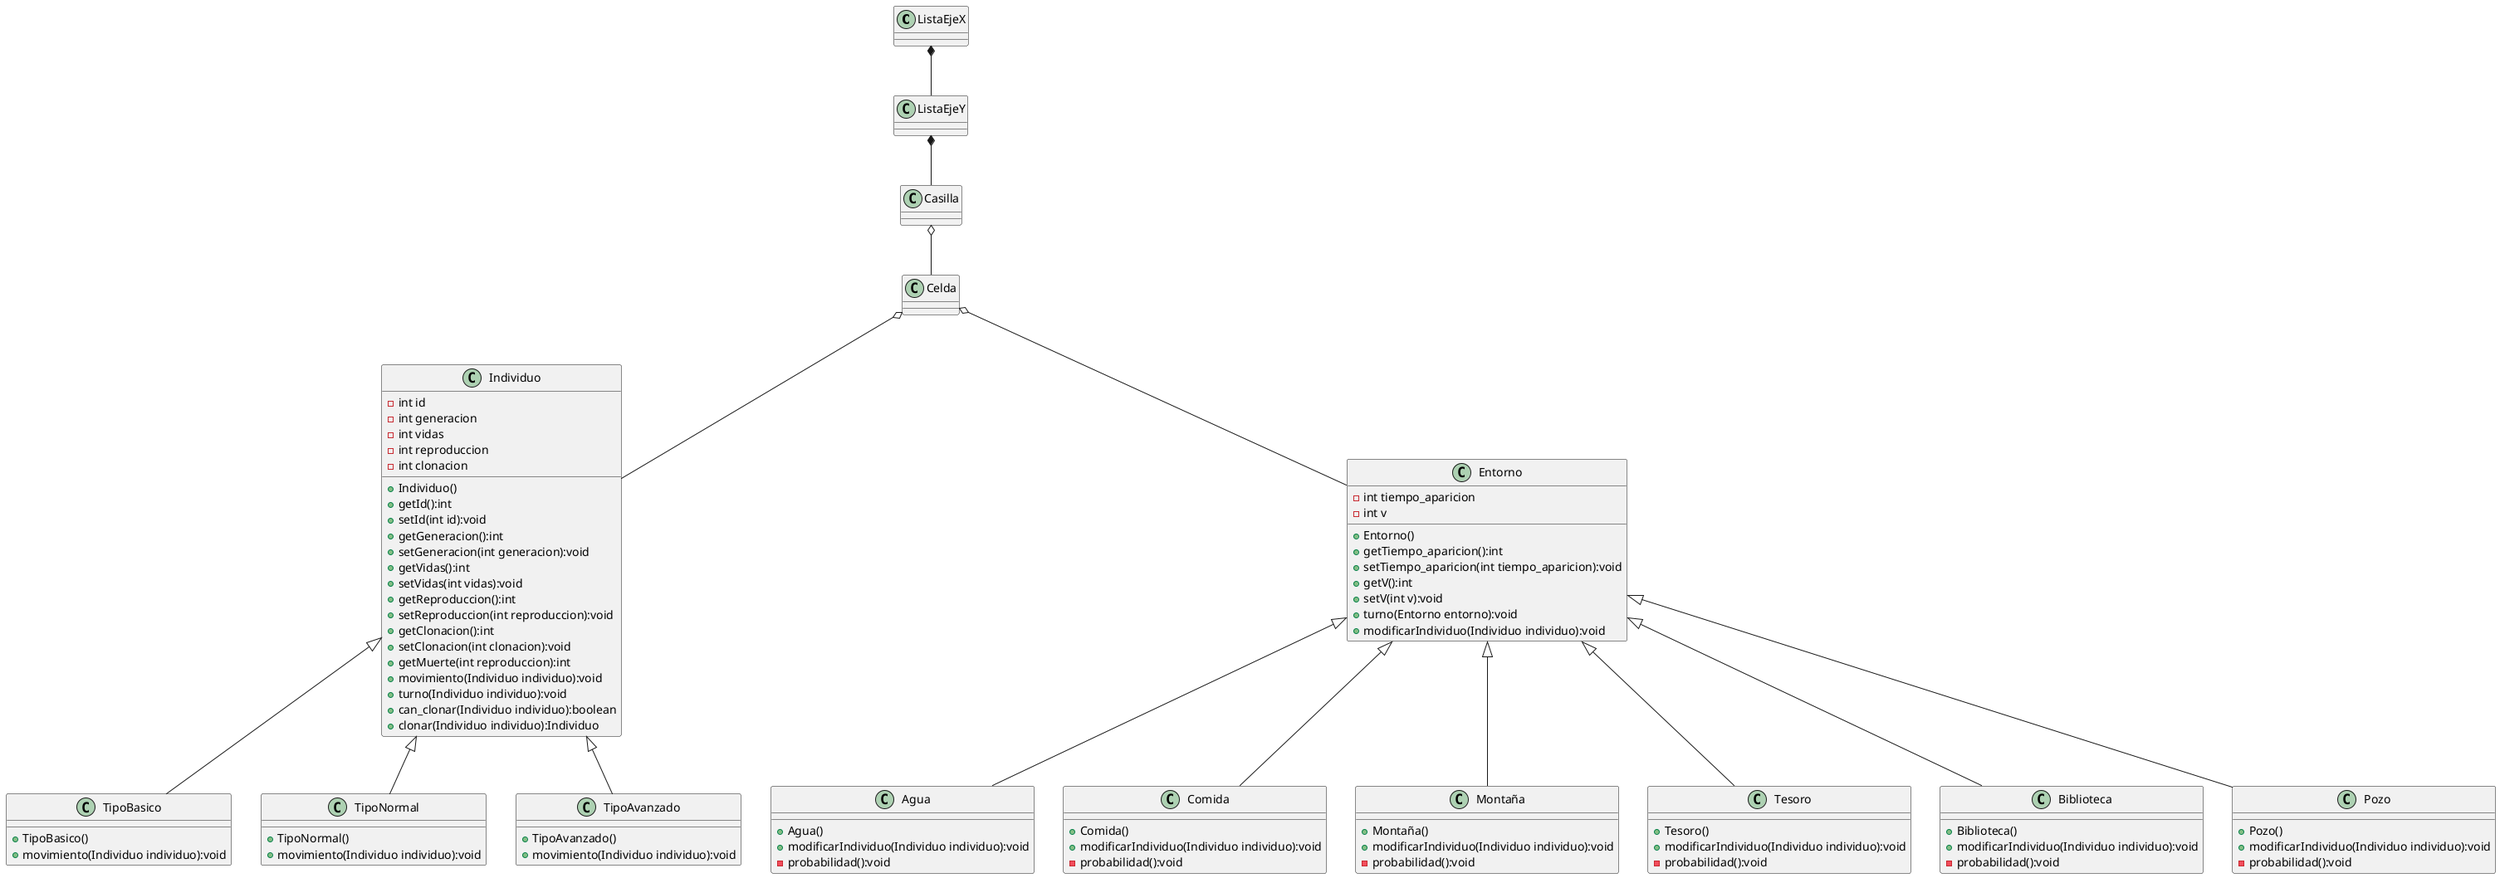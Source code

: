 @startuml
'https://plantuml.com/class-diagram

class ListaEjeX {
}

class ListaEjeY {
}

class Casilla {

}

class Celda {

}

class Individuo {
- int id
- int generacion
- int vidas
- int reproduccion
- int clonacion
+ Individuo()
+ getId():int
+ setId(int id):void
+ getGeneracion():int
+ setGeneracion(int generacion):void
+ getVidas():int
+ setVidas(int vidas):void
+ getReproduccion():int
+ setReproduccion(int reproduccion):void
+ getClonacion():int
+ setClonacion(int clonacion):void
+ getMuerte(int reproduccion):int
+ movimiento(Individuo individuo):void
+ turno(Individuo individuo):void
+ can_clonar(Individuo individuo):boolean
+ clonar(Individuo individuo):Individuo
}

class TipoBasico {
+ TipoBasico()
+ movimiento(Individuo individuo):void
}

class TipoNormal {
+ TipoNormal()
+ movimiento(Individuo individuo):void
}

class TipoAvanzado {
+ TipoAvanzado()
+ movimiento(Individuo individuo):void
}

class Entorno {
- int tiempo_aparicion
- int v
+ Entorno()
+ getTiempo_aparicion():int
+ setTiempo_aparicion(int tiempo_aparicion):void
+ getV():int
+ setV(int v):void
+ turno(Entorno entorno):void
+ modificarIndividuo(Individuo individuo):void
}

class Agua {
+ Agua()
+ modificarIndividuo(Individuo individuo):void
- probabilidad():void
}

class Comida {
+ Comida()
+ modificarIndividuo(Individuo individuo):void
- probabilidad():void
}

class Montaña {
+ Montaña()
+ modificarIndividuo(Individuo individuo):void
- probabilidad():void
}

class Tesoro {
+ Tesoro()
+ modificarIndividuo(Individuo individuo):void
- probabilidad():void
}

class Biblioteca {
+ Biblioteca()
+ modificarIndividuo(Individuo individuo):void
- probabilidad():void
}

class Pozo {
+ Pozo()
+ modificarIndividuo(Individuo individuo):void
- probabilidad():void
}

ListaEjeX *-- ListaEjeY
ListaEjeY *-- Casilla
Casilla o-- Celda
Celda o-- Individuo
Celda o-- Entorno
Individuo <|-- TipoBasico
Individuo <|-- TipoNormal
Individuo <|-- TipoAvanzado
Entorno <|-- Agua
Entorno <|-- Comida
Entorno <|-- Montaña
Entorno <|-- Tesoro
Entorno <|-- Biblioteca
Entorno <|-- Pozo



@enduml